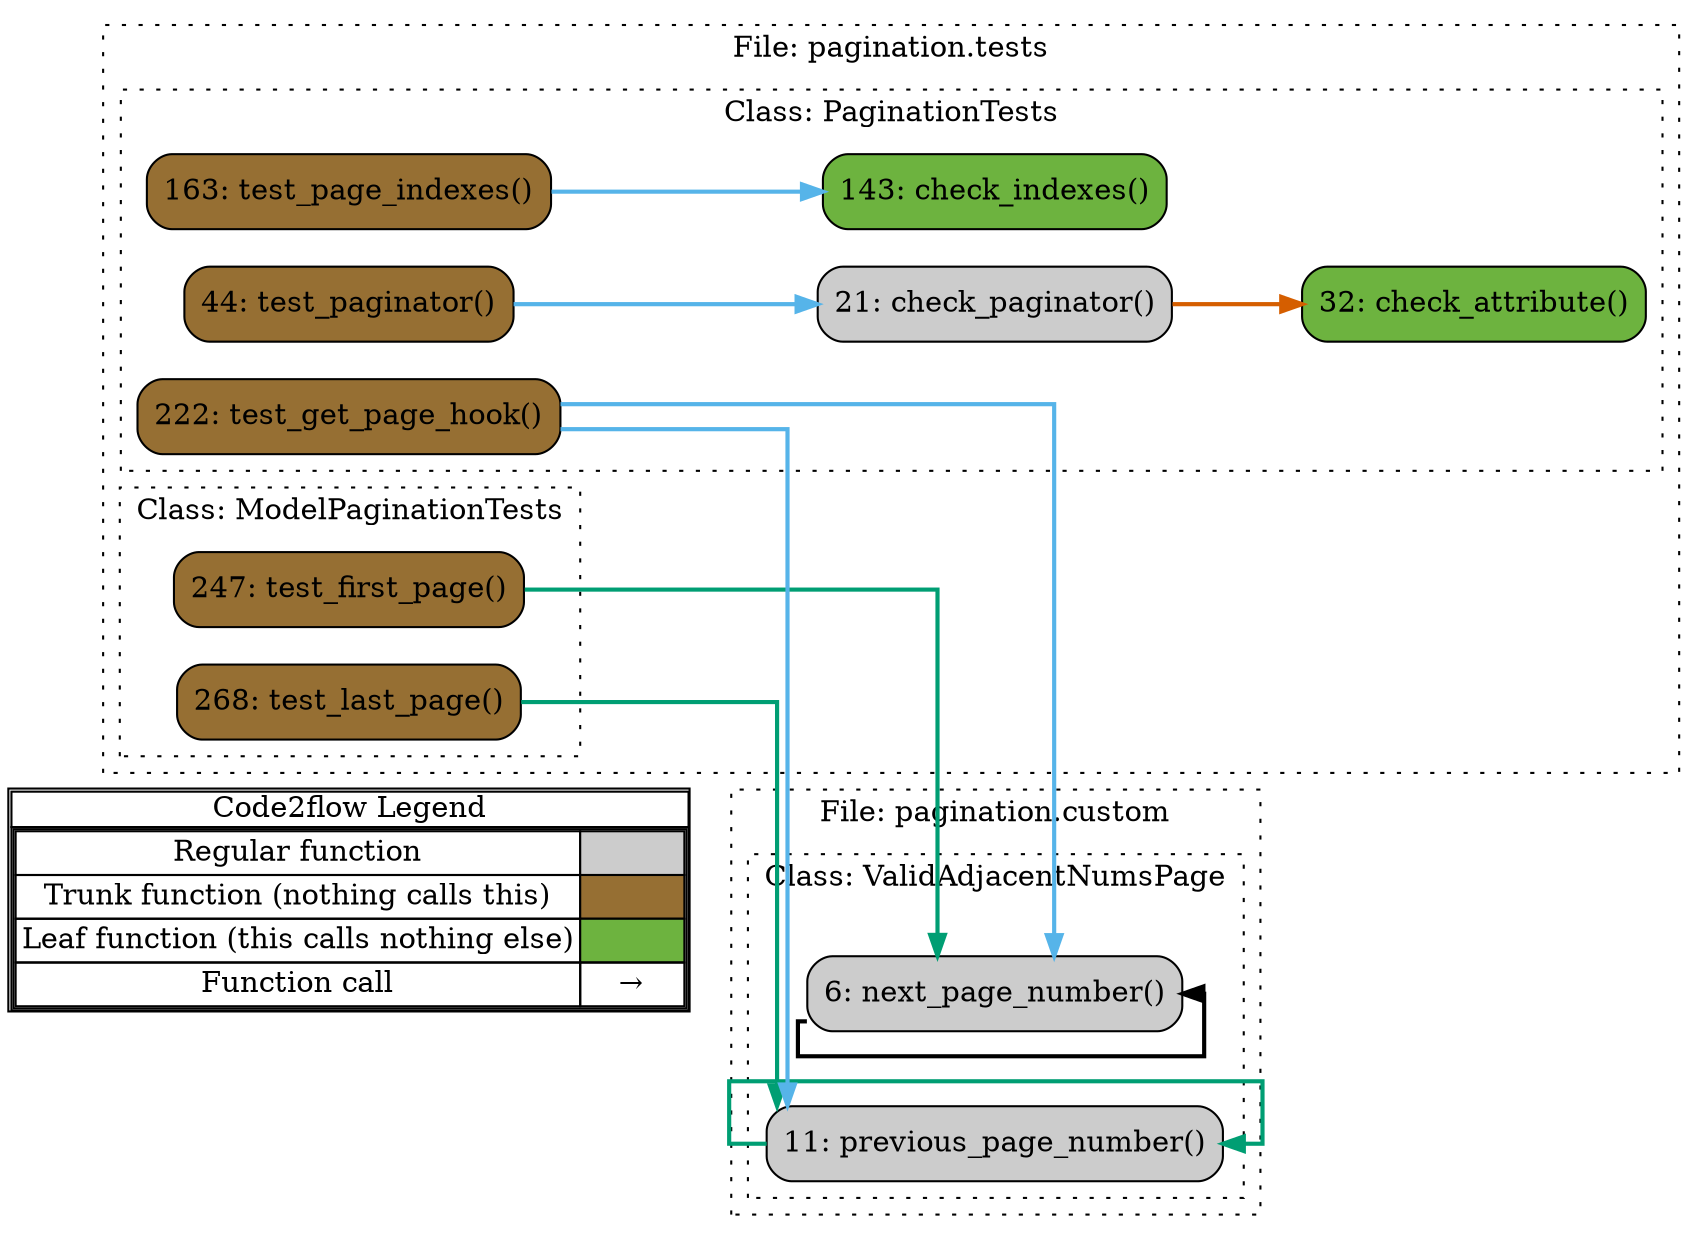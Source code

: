 digraph G {
concentrate=true;
splines="ortho";
rankdir="LR";
subgraph legend{
    rank = min;
    label = "legend";
    Legend [shape=none, margin=0, label = <
        <table cellspacing="0" cellpadding="0" border="1"><tr><td>Code2flow Legend</td></tr><tr><td>
        <table cellspacing="0">
        <tr><td>Regular function</td><td width="50px" bgcolor='#cccccc'></td></tr>
        <tr><td>Trunk function (nothing calls this)</td><td bgcolor='#966F33'></td></tr>
        <tr><td>Leaf function (this calls nothing else)</td><td bgcolor='#6db33f'></td></tr>
        <tr><td>Function call</td><td><font color='black'>&#8594;</font></td></tr>
        </table></td></tr></table>
        >];
}node_bcfa0500 [label="6: next_page_number()" name="pagination.custom::ValidAdjacentNumsPage.next_page_number" shape="rect" style="rounded,filled" fillcolor="#cccccc" ];
node_f66281b3 [label="11: previous_page_number()" name="pagination.custom::ValidAdjacentNumsPage.previous_page_number" shape="rect" style="rounded,filled" fillcolor="#cccccc" ];
node_4adffc3b [label="247: test_first_page()" name="pagination.tests::ModelPaginationTests.test_first_page" shape="rect" style="rounded,filled" fillcolor="#966F33" ];
node_bb789c8b [label="268: test_last_page()" name="pagination.tests::ModelPaginationTests.test_last_page" shape="rect" style="rounded,filled" fillcolor="#966F33" ];
node_01dc78e2 [label="32: check_attribute()" name="pagination.tests::PaginationTests.check_attribute" shape="rect" style="rounded,filled" fillcolor="#6db33f" ];
node_aa39413a [label="143: check_indexes()" name="pagination.tests::PaginationTests.check_indexes" shape="rect" style="rounded,filled" fillcolor="#6db33f" ];
node_04351ede [label="21: check_paginator()" name="pagination.tests::PaginationTests.check_paginator" shape="rect" style="rounded,filled" fillcolor="#cccccc" ];
node_48a8d1d2 [label="222: test_get_page_hook()" name="pagination.tests::PaginationTests.test_get_page_hook" shape="rect" style="rounded,filled" fillcolor="#966F33" ];
node_6e39e052 [label="163: test_page_indexes()" name="pagination.tests::PaginationTests.test_page_indexes" shape="rect" style="rounded,filled" fillcolor="#966F33" ];
node_26448c4a [label="44: test_paginator()" name="pagination.tests::PaginationTests.test_paginator" shape="rect" style="rounded,filled" fillcolor="#966F33" ];
node_bcfa0500 -> node_bcfa0500 [color="#000000" penwidth="2"];
node_f66281b3 -> node_f66281b3 [color="#009E73" penwidth="2"];
node_4adffc3b -> node_bcfa0500 [color="#009E73" penwidth="2"];
node_bb789c8b -> node_f66281b3 [color="#009E73" penwidth="2"];
node_04351ede -> node_01dc78e2 [color="#D55E00" penwidth="2"];
node_04351ede -> node_01dc78e2 [color="#D55E00" penwidth="2"];
node_04351ede -> node_01dc78e2 [color="#D55E00" penwidth="2"];
node_48a8d1d2 -> node_bcfa0500 [color="#56B4E9" penwidth="2"];
node_48a8d1d2 -> node_bcfa0500 [color="#56B4E9" penwidth="2"];
node_48a8d1d2 -> node_f66281b3 [color="#56B4E9" penwidth="2"];
node_48a8d1d2 -> node_f66281b3 [color="#56B4E9" penwidth="2"];
node_6e39e052 -> node_aa39413a [color="#56B4E9" penwidth="2"];
node_6e39e052 -> node_aa39413a [color="#56B4E9" penwidth="2"];
node_26448c4a -> node_04351ede [color="#56B4E9" penwidth="2"];
subgraph cluster_cefe1976 {
    label="File: pagination.custom";
    name="pagination.custom";
    style="filled";
    graph[style=dotted];
    subgraph cluster_e8ec7f20 {
        node_bcfa0500 node_f66281b3;
        label="Class: ValidAdjacentNumsPage";
        name="ValidAdjacentNumsPage";
        style="filled";
        graph[style=dotted];
    };
};
subgraph cluster_a21f5ba0 {
    label="File: pagination.tests";
    name="pagination.tests";
    style="filled";
    graph[style=dotted];
    subgraph cluster_2a705f71 {
        node_04351ede node_01dc78e2 node_26448c4a node_aa39413a node_6e39e052 node_48a8d1d2;
        label="Class: PaginationTests";
        name="PaginationTests";
        style="filled";
        graph[style=dotted];
    };
    subgraph cluster_f3528c9e {
        node_4adffc3b node_bb789c8b;
        label="Class: ModelPaginationTests";
        name="ModelPaginationTests";
        style="filled";
        graph[style=dotted];
    };
};
}
